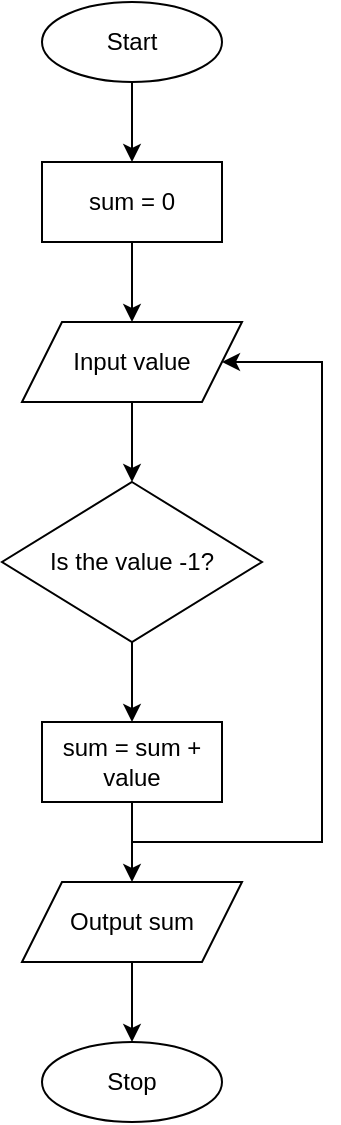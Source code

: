 <mxfile version="24.7.7">
  <diagram name="Page-1" id="e6wHuar8cyAkNmRzji5R">
    <mxGraphModel dx="1426" dy="757" grid="1" gridSize="10" guides="1" tooltips="1" connect="1" arrows="1" fold="1" page="1" pageScale="1" pageWidth="850" pageHeight="1100" math="0" shadow="0">
      <root>
        <mxCell id="0" />
        <mxCell id="1" parent="0" />
        <mxCell id="aHOBTLZ51QZTwN6Q_64S-4" style="edgeStyle=orthogonalEdgeStyle;rounded=0;orthogonalLoop=1;jettySize=auto;html=1;entryX=0.5;entryY=0;entryDx=0;entryDy=0;" edge="1" parent="1" source="aHOBTLZ51QZTwN6Q_64S-1" target="aHOBTLZ51QZTwN6Q_64S-2">
          <mxGeometry relative="1" as="geometry" />
        </mxCell>
        <mxCell id="aHOBTLZ51QZTwN6Q_64S-1" value="Start" style="ellipse;whiteSpace=wrap;html=1;" vertex="1" parent="1">
          <mxGeometry x="380" width="90" height="40" as="geometry" />
        </mxCell>
        <mxCell id="aHOBTLZ51QZTwN6Q_64S-5" style="edgeStyle=orthogonalEdgeStyle;rounded=0;orthogonalLoop=1;jettySize=auto;html=1;entryX=0.5;entryY=0;entryDx=0;entryDy=0;" edge="1" parent="1" source="aHOBTLZ51QZTwN6Q_64S-2" target="aHOBTLZ51QZTwN6Q_64S-3">
          <mxGeometry relative="1" as="geometry" />
        </mxCell>
        <mxCell id="aHOBTLZ51QZTwN6Q_64S-2" value="sum = 0" style="rounded=0;whiteSpace=wrap;html=1;" vertex="1" parent="1">
          <mxGeometry x="380" y="80" width="90" height="40" as="geometry" />
        </mxCell>
        <mxCell id="aHOBTLZ51QZTwN6Q_64S-7" style="edgeStyle=orthogonalEdgeStyle;rounded=0;orthogonalLoop=1;jettySize=auto;html=1;entryX=0.5;entryY=0;entryDx=0;entryDy=0;" edge="1" parent="1" source="aHOBTLZ51QZTwN6Q_64S-3" target="aHOBTLZ51QZTwN6Q_64S-6">
          <mxGeometry relative="1" as="geometry" />
        </mxCell>
        <mxCell id="aHOBTLZ51QZTwN6Q_64S-3" value="Input value" style="shape=parallelogram;perimeter=parallelogramPerimeter;whiteSpace=wrap;html=1;fixedSize=1;" vertex="1" parent="1">
          <mxGeometry x="370" y="160" width="110" height="40" as="geometry" />
        </mxCell>
        <mxCell id="aHOBTLZ51QZTwN6Q_64S-9" style="edgeStyle=orthogonalEdgeStyle;rounded=0;orthogonalLoop=1;jettySize=auto;html=1;entryX=0.5;entryY=0;entryDx=0;entryDy=0;" edge="1" parent="1" source="aHOBTLZ51QZTwN6Q_64S-6" target="aHOBTLZ51QZTwN6Q_64S-8">
          <mxGeometry relative="1" as="geometry" />
        </mxCell>
        <mxCell id="aHOBTLZ51QZTwN6Q_64S-6" value="Is the value -1?" style="rhombus;whiteSpace=wrap;html=1;" vertex="1" parent="1">
          <mxGeometry x="360" y="240" width="130" height="80" as="geometry" />
        </mxCell>
        <mxCell id="aHOBTLZ51QZTwN6Q_64S-11" style="edgeStyle=orthogonalEdgeStyle;rounded=0;orthogonalLoop=1;jettySize=auto;html=1;entryX=0.5;entryY=0;entryDx=0;entryDy=0;" edge="1" parent="1" source="aHOBTLZ51QZTwN6Q_64S-8">
          <mxGeometry relative="1" as="geometry">
            <mxPoint x="425" y="440" as="targetPoint" />
          </mxGeometry>
        </mxCell>
        <mxCell id="aHOBTLZ51QZTwN6Q_64S-15" style="edgeStyle=orthogonalEdgeStyle;rounded=0;orthogonalLoop=1;jettySize=auto;html=1;entryX=1;entryY=0.5;entryDx=0;entryDy=0;" edge="1" parent="1" source="aHOBTLZ51QZTwN6Q_64S-8" target="aHOBTLZ51QZTwN6Q_64S-3">
          <mxGeometry relative="1" as="geometry">
            <Array as="points">
              <mxPoint x="425" y="420" />
              <mxPoint x="520" y="420" />
              <mxPoint x="520" y="180" />
            </Array>
          </mxGeometry>
        </mxCell>
        <mxCell id="aHOBTLZ51QZTwN6Q_64S-8" value="sum = sum + value" style="rounded=0;whiteSpace=wrap;html=1;" vertex="1" parent="1">
          <mxGeometry x="380" y="360" width="90" height="40" as="geometry" />
        </mxCell>
        <mxCell id="aHOBTLZ51QZTwN6Q_64S-12" style="edgeStyle=orthogonalEdgeStyle;rounded=0;orthogonalLoop=1;jettySize=auto;html=1;entryX=0.5;entryY=0;entryDx=0;entryDy=0;" edge="1" parent="1" source="aHOBTLZ51QZTwN6Q_64S-13" target="aHOBTLZ51QZTwN6Q_64S-14">
          <mxGeometry relative="1" as="geometry" />
        </mxCell>
        <mxCell id="aHOBTLZ51QZTwN6Q_64S-13" value="Output sum" style="shape=parallelogram;perimeter=parallelogramPerimeter;whiteSpace=wrap;html=1;fixedSize=1;" vertex="1" parent="1">
          <mxGeometry x="370" y="440" width="110" height="40" as="geometry" />
        </mxCell>
        <mxCell id="aHOBTLZ51QZTwN6Q_64S-14" value="Stop" style="ellipse;whiteSpace=wrap;html=1;" vertex="1" parent="1">
          <mxGeometry x="380" y="520" width="90" height="40" as="geometry" />
        </mxCell>
      </root>
    </mxGraphModel>
  </diagram>
</mxfile>
